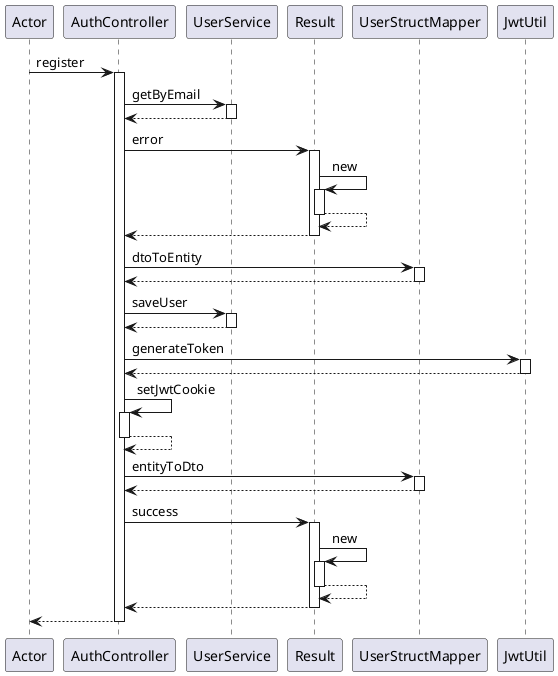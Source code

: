 @startuml
participant Actor
Actor -> AuthController : register
activate AuthController
AuthController -> UserService : getByEmail
activate UserService
UserService --> AuthController
deactivate UserService
AuthController -> Result : error
activate Result
Result -> Result : new
activate Result
Result --> Result
deactivate Result
Result --> AuthController
deactivate Result
AuthController -> UserStructMapper : dtoToEntity
activate UserStructMapper
UserStructMapper --> AuthController
deactivate UserStructMapper
AuthController -> UserService : saveUser
activate UserService
UserService --> AuthController
deactivate UserService
AuthController -> JwtUtil : generateToken
activate JwtUtil
JwtUtil --> AuthController
deactivate JwtUtil
AuthController -> AuthController : setJwtCookie
activate AuthController
AuthController --> AuthController
deactivate AuthController
AuthController -> UserStructMapper : entityToDto
activate UserStructMapper
UserStructMapper --> AuthController
deactivate UserStructMapper
AuthController -> Result : success
activate Result
Result -> Result : new
activate Result
Result --> Result
deactivate Result
Result --> AuthController
deactivate Result
return
@enduml